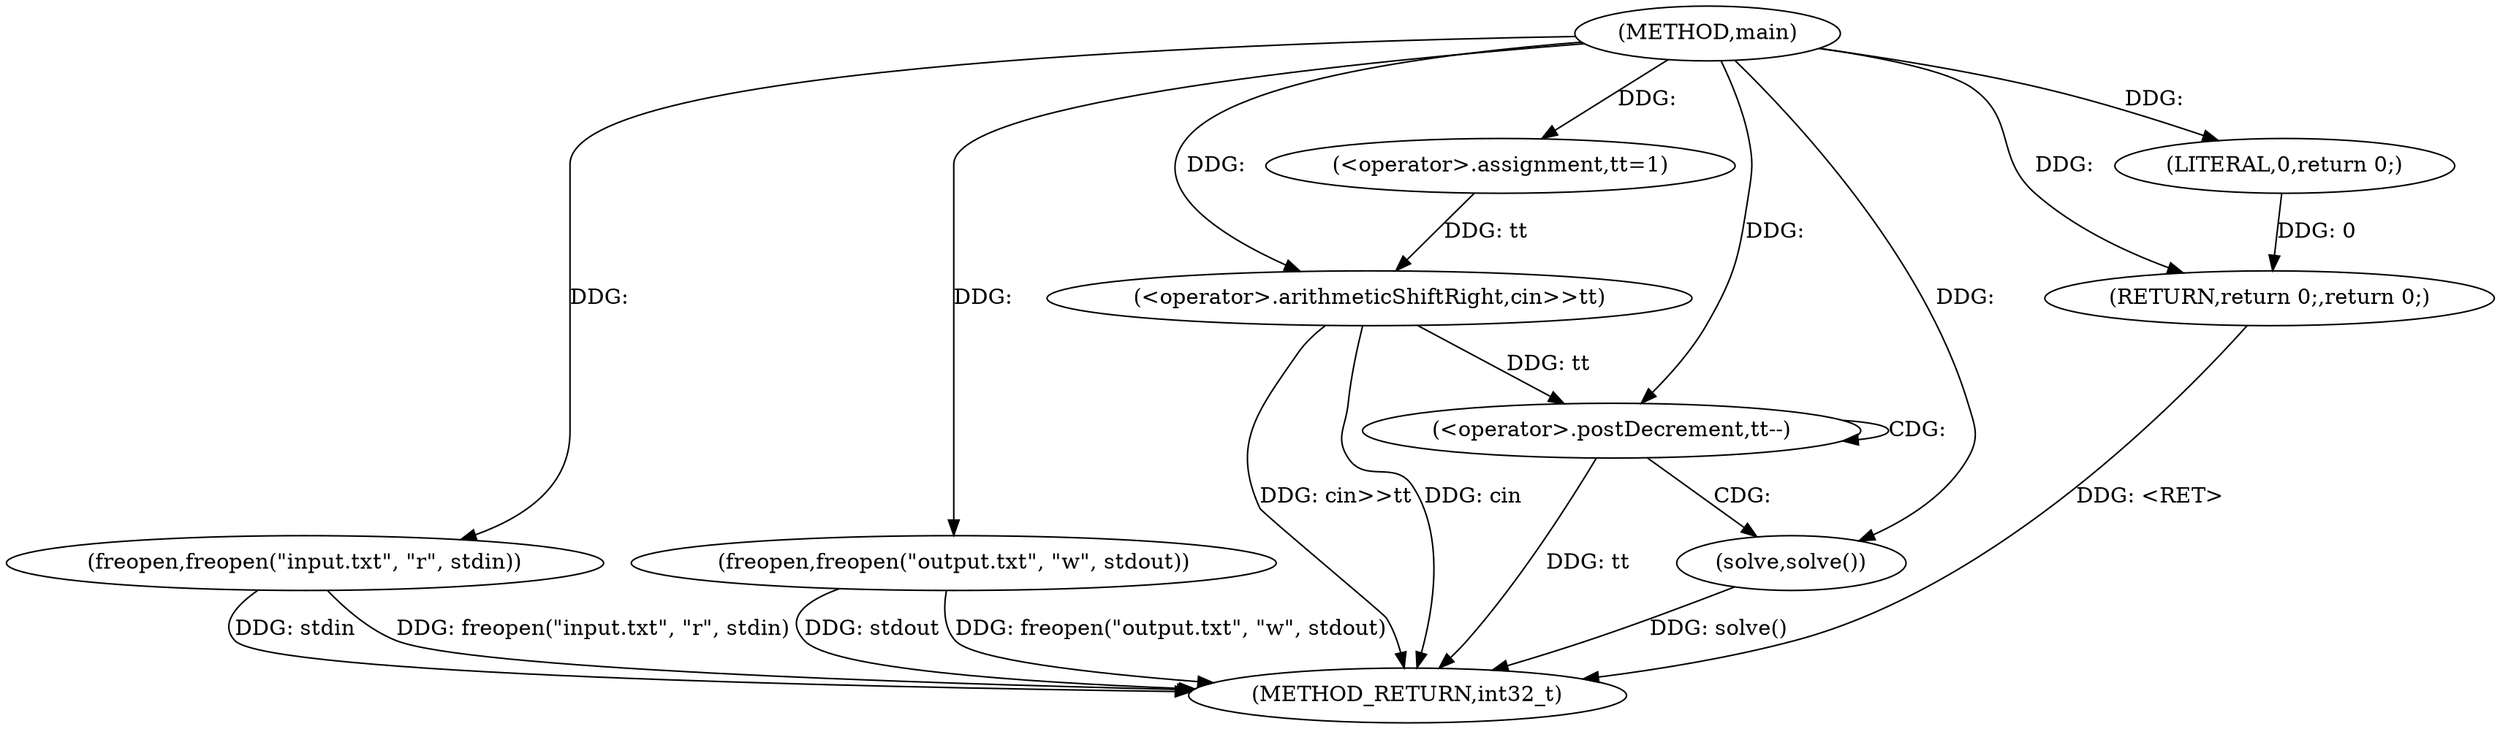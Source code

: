 digraph "main" {  
"1000196" [label = "(METHOD,main)" ]
"1000220" [label = "(METHOD_RETURN,int32_t)" ]
"1000198" [label = "(freopen,freopen(\"input.txt\", \"r\", stdin))" ]
"1000202" [label = "(freopen,freopen(\"output.txt\", \"w\", stdout))" ]
"1000207" [label = "(<operator>.assignment,tt=1)" ]
"1000210" [label = "(<operator>.arithmeticShiftRight,cin>>tt)" ]
"1000218" [label = "(RETURN,return 0;,return 0;)" ]
"1000214" [label = "(<operator>.postDecrement,tt--)" ]
"1000219" [label = "(LITERAL,0,return 0;)" ]
"1000217" [label = "(solve,solve())" ]
  "1000218" -> "1000220"  [ label = "DDG: <RET>"] 
  "1000198" -> "1000220"  [ label = "DDG: freopen(\"input.txt\", \"r\", stdin)"] 
  "1000202" -> "1000220"  [ label = "DDG: freopen(\"output.txt\", \"w\", stdout)"] 
  "1000210" -> "1000220"  [ label = "DDG: cin>>tt"] 
  "1000214" -> "1000220"  [ label = "DDG: tt"] 
  "1000217" -> "1000220"  [ label = "DDG: solve()"] 
  "1000198" -> "1000220"  [ label = "DDG: stdin"] 
  "1000210" -> "1000220"  [ label = "DDG: cin"] 
  "1000202" -> "1000220"  [ label = "DDG: stdout"] 
  "1000196" -> "1000207"  [ label = "DDG: "] 
  "1000219" -> "1000218"  [ label = "DDG: 0"] 
  "1000196" -> "1000218"  [ label = "DDG: "] 
  "1000196" -> "1000198"  [ label = "DDG: "] 
  "1000196" -> "1000202"  [ label = "DDG: "] 
  "1000196" -> "1000210"  [ label = "DDG: "] 
  "1000207" -> "1000210"  [ label = "DDG: tt"] 
  "1000196" -> "1000219"  [ label = "DDG: "] 
  "1000210" -> "1000214"  [ label = "DDG: tt"] 
  "1000196" -> "1000214"  [ label = "DDG: "] 
  "1000196" -> "1000217"  [ label = "DDG: "] 
  "1000214" -> "1000214"  [ label = "CDG: "] 
  "1000214" -> "1000217"  [ label = "CDG: "] 
}
